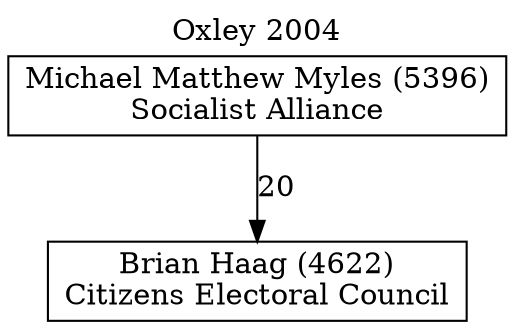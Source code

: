 // House preference flow
digraph "Brian Haag (4622)_Oxley_2004" {
	graph [label="Oxley 2004" labelloc=t mclimit=10]
	node [shape=box]
	"Brian Haag (4622)" [label="Brian Haag (4622)
Citizens Electoral Council"]
	"Michael Matthew Myles (5396)" [label="Michael Matthew Myles (5396)
Socialist Alliance"]
	"Michael Matthew Myles (5396)" -> "Brian Haag (4622)" [label=20]
}
